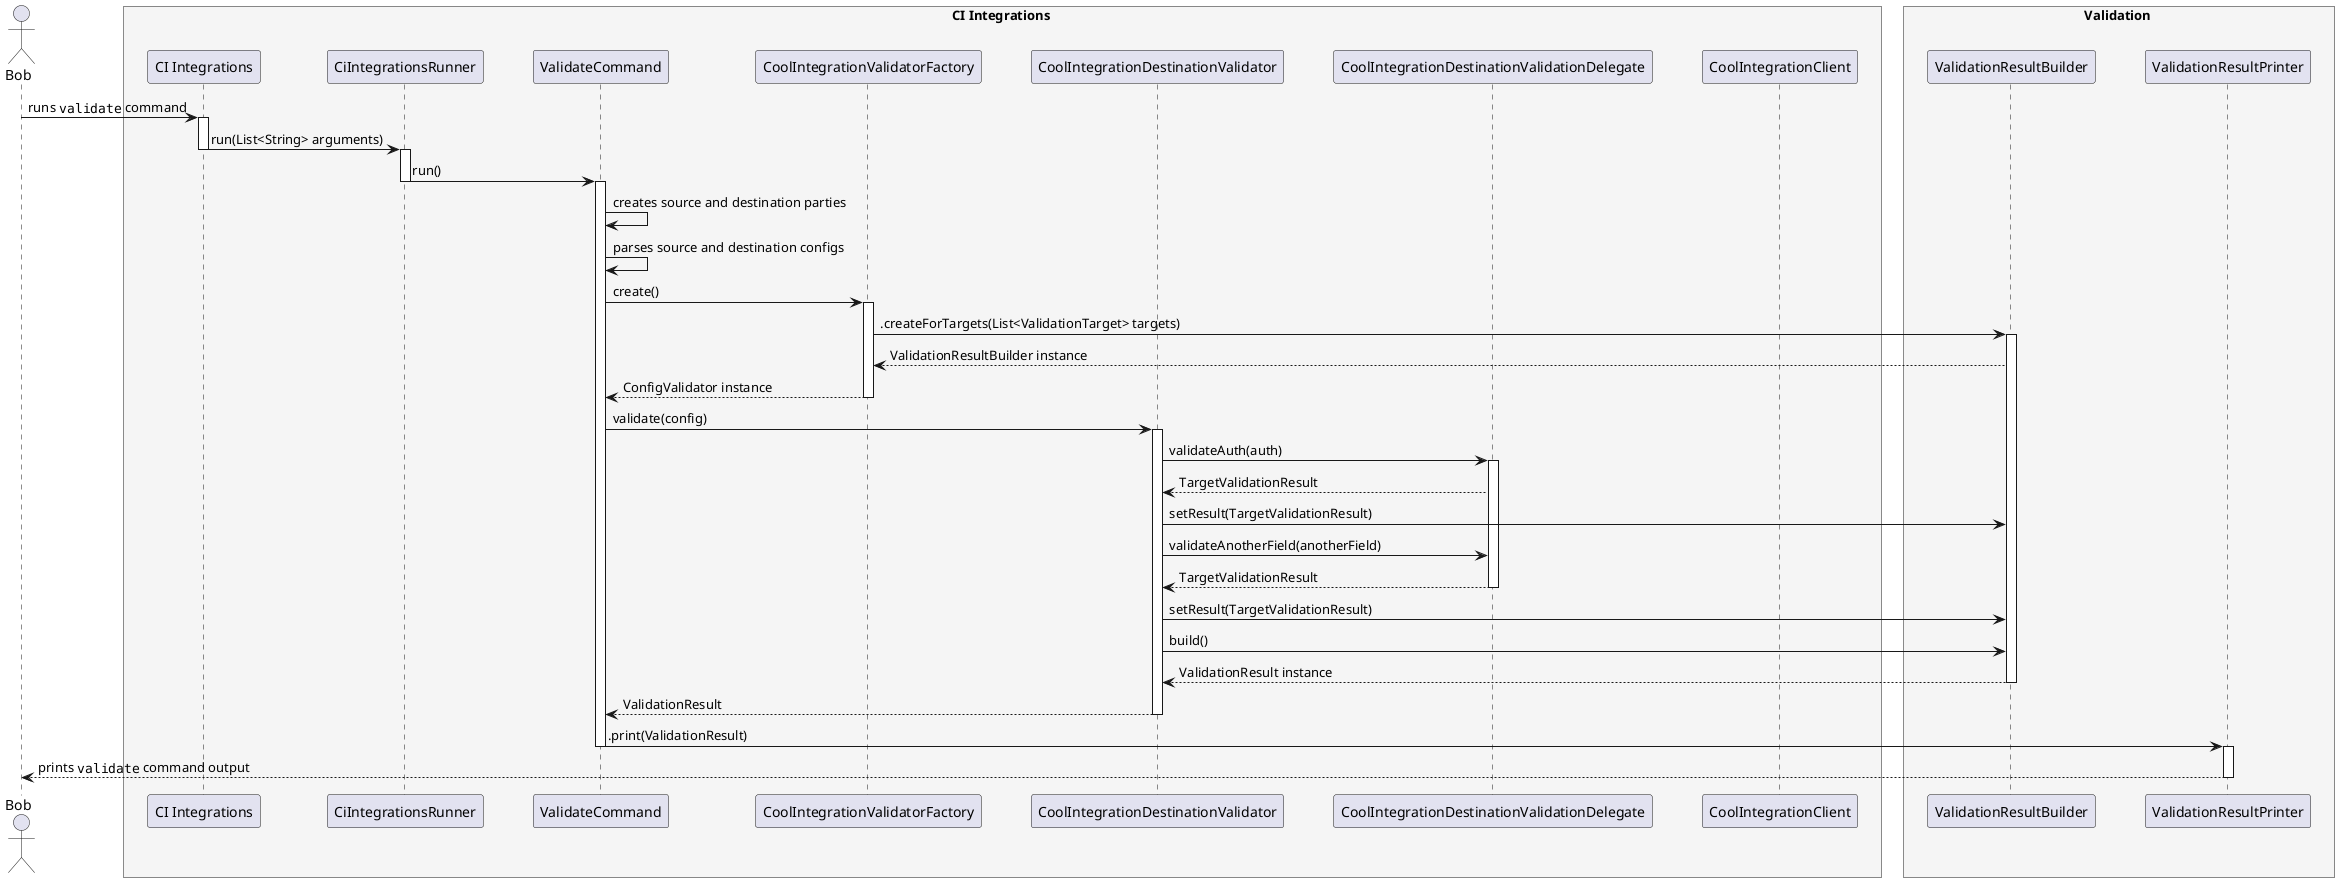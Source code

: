@startuml config_validator_sequence_diagram

skinparam ParticipantPadding 20
skinparam BoxPadding 10

actor Bob

box CI Integrations #whiteSmoke

participant "CI Integrations"
participant CiIntegrationsRunner
participant ValidateCommand
participant CoolIntegrationValidatorFactory
participant CoolIntegrationDestinationValidator
participant CoolIntegrationDestinationValidationDelegate
participant CoolIntegrationClient

end box

box Validation #whiteSmoke

participant ValidationResultBuilder
participant ValidationResultPrinter

end box

Bob -> "CI Integrations" : runs ""validate"" command
activate "CI Integrations"

"CI Integrations" -> CiIntegrationsRunner: run(List<String> arguments)
deactivate "CI Integrations"
activate CiIntegrationsRunner

CiIntegrationsRunner -> ValidateCommand: run()
deactivate CiIntegrationsRunner
activate ValidateCommand

ValidateCommand -> ValidateCommand : creates source and destination parties
ValidateCommand -> ValidateCommand : parses source and destination configs

ValidateCommand -> CoolIntegrationValidatorFactory : create()
activate CoolIntegrationValidatorFactory

CoolIntegrationValidatorFactory -> ValidationResultBuilder : .createForTargets(List<ValidationTarget> targets)
activate ValidationResultBuilder

ValidationResultBuilder --> CoolIntegrationValidatorFactory : ValidationResultBuilder instance

CoolIntegrationValidatorFactory --> ValidateCommand : ConfigValidator instance
deactivate CoolIntegrationValidatorFactory

ValidateCommand -> CoolIntegrationDestinationValidator : validate(config)
activate CoolIntegrationDestinationValidator

CoolIntegrationDestinationValidator -> CoolIntegrationDestinationValidationDelegate : validateAuth(auth)
activate CoolIntegrationDestinationValidationDelegate

CoolIntegrationDestinationValidationDelegate --> CoolIntegrationDestinationValidator : TargetValidationResult
CoolIntegrationDestinationValidator -> ValidationResultBuilder : setResult(TargetValidationResult)

CoolIntegrationDestinationValidator -> CoolIntegrationDestinationValidationDelegate : validateAnotherField(anotherField)
deactivate CoolIntegrationClient

CoolIntegrationDestinationValidationDelegate --> CoolIntegrationDestinationValidator : TargetValidationResult
deactivate CoolIntegrationDestinationValidationDelegate

CoolIntegrationDestinationValidator -> ValidationResultBuilder : setResult(TargetValidationResult)
CoolIntegrationDestinationValidator -> ValidationResultBuilder : build()
ValidationResultBuilder --> CoolIntegrationDestinationValidator : ValidationResult instance
deactivate ValidationResultBuilder

CoolIntegrationDestinationValidator --> ValidateCommand : ValidationResult
deactivate CoolIntegrationDestinationValidator

ValidateCommand -> ValidationResultPrinter : .print(ValidationResult)
deactivate ValidateCommand
activate ValidationResultPrinter

ValidationResultPrinter --> Bob : prints ""validate"" command output
deactivate ValidationResultPrinter

@enduml